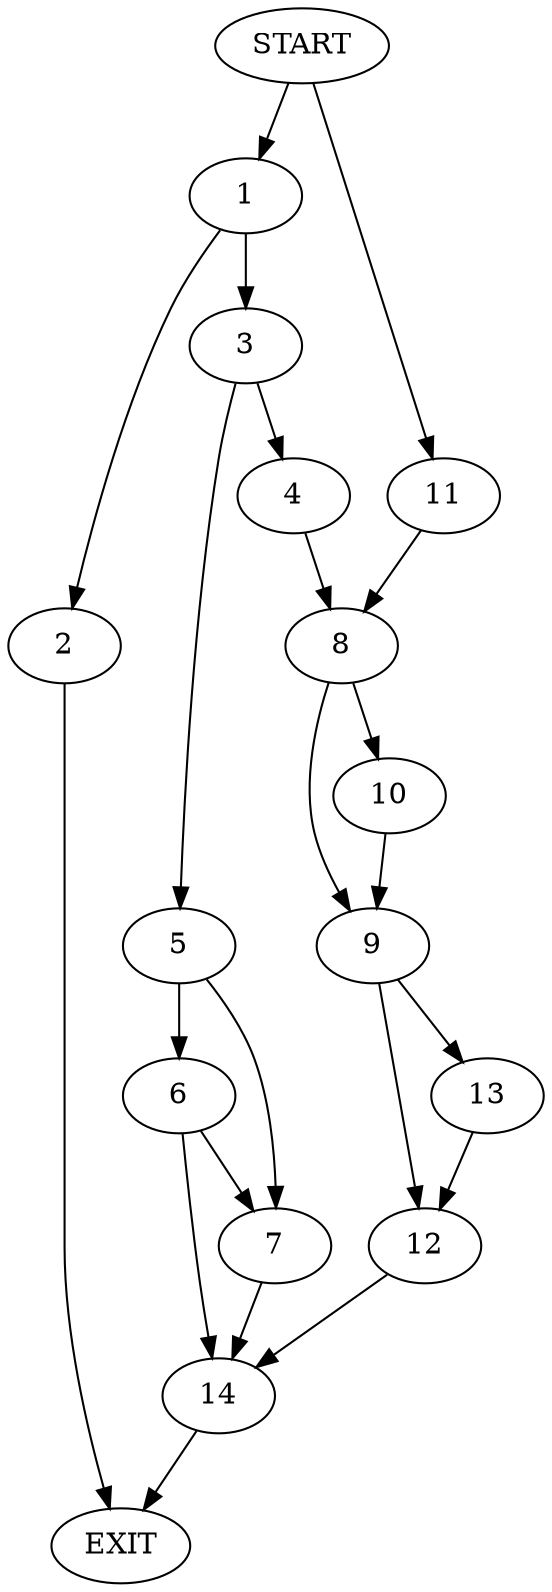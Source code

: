 digraph {
0 [label="START"]
15 [label="EXIT"]
0 -> 1
1 -> 2
1 -> 3
2 -> 15
3 -> 4
3 -> 5
5 -> 6
5 -> 7
4 -> 8
8 -> 9
8 -> 10
0 -> 11
11 -> 8
10 -> 9
9 -> 12
9 -> 13
12 -> 14
13 -> 12
14 -> 15
6 -> 14
6 -> 7
7 -> 14
}
